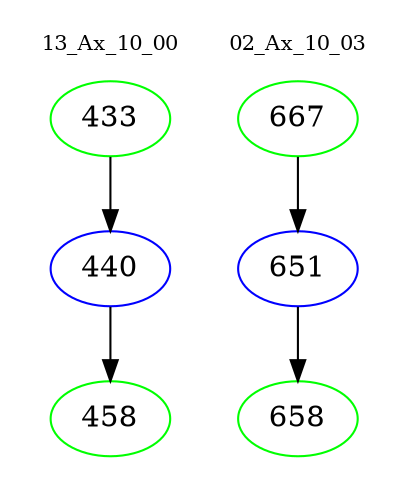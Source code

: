 digraph{
subgraph cluster_0 {
color = white
label = "13_Ax_10_00";
fontsize=10;
T0_433 [label="433", color="green"]
T0_433 -> T0_440 [color="black"]
T0_440 [label="440", color="blue"]
T0_440 -> T0_458 [color="black"]
T0_458 [label="458", color="green"]
}
subgraph cluster_1 {
color = white
label = "02_Ax_10_03";
fontsize=10;
T1_667 [label="667", color="green"]
T1_667 -> T1_651 [color="black"]
T1_651 [label="651", color="blue"]
T1_651 -> T1_658 [color="black"]
T1_658 [label="658", color="green"]
}
}
